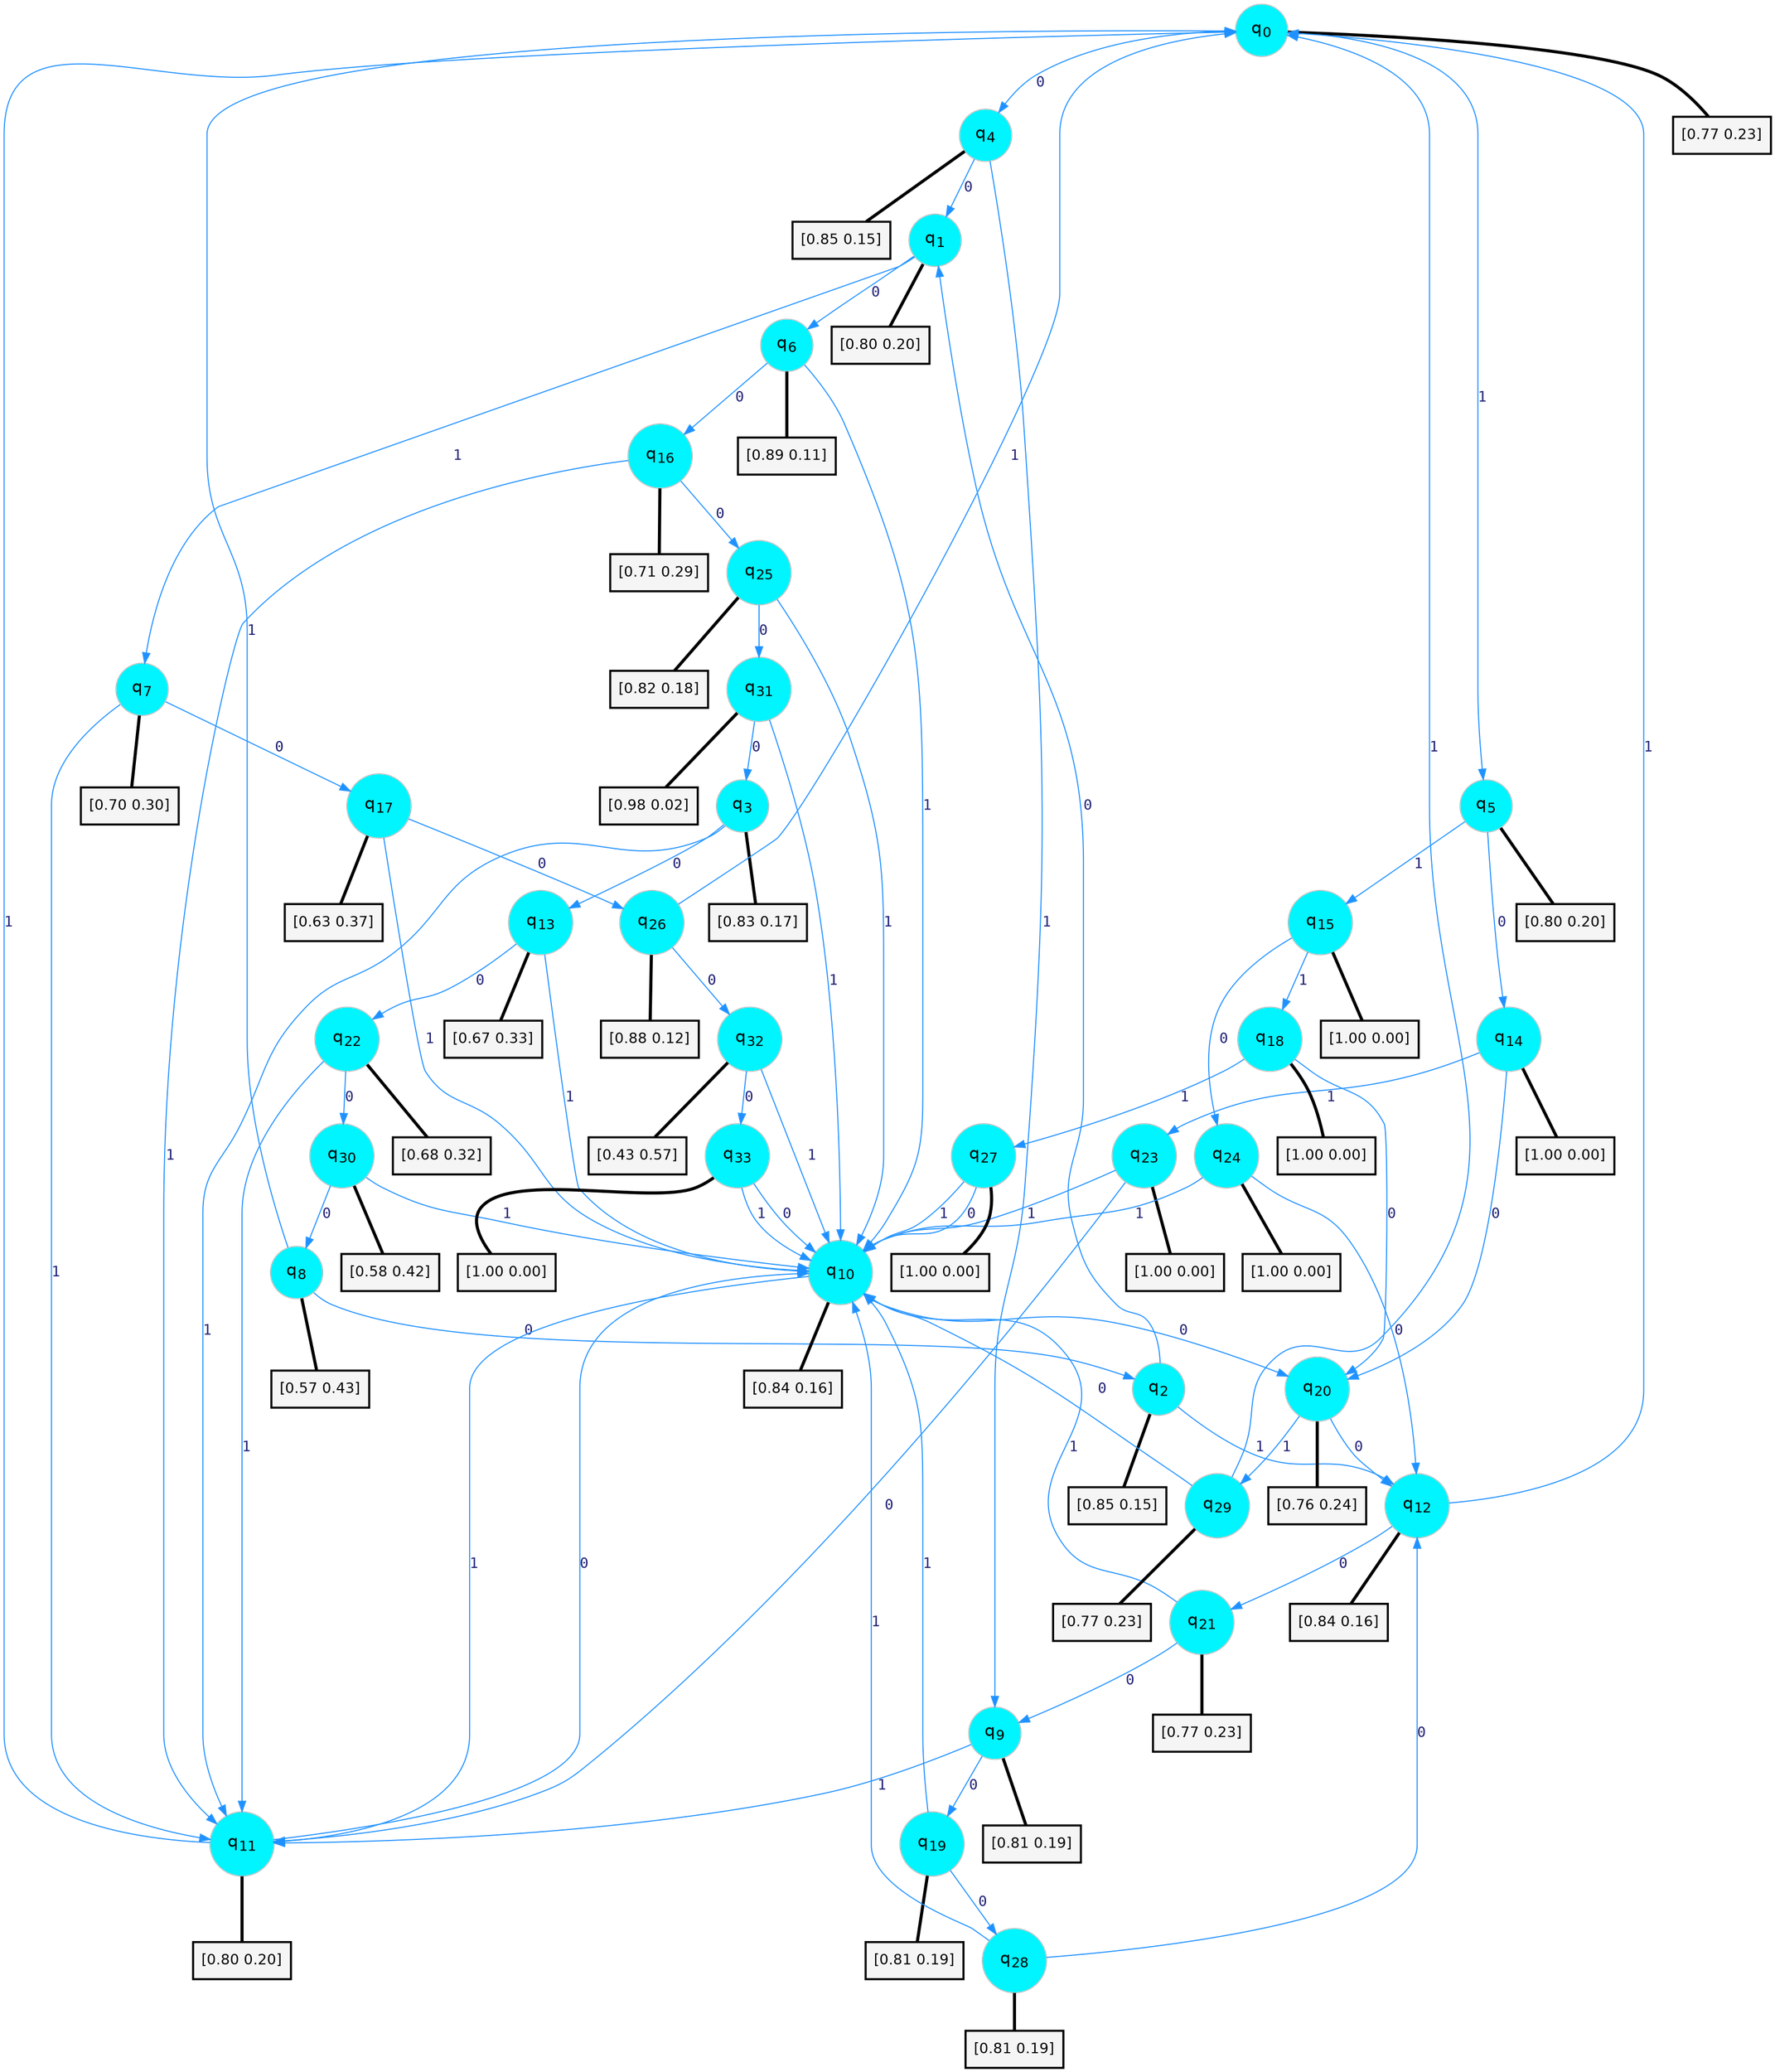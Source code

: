 digraph G {
graph [
bgcolor=transparent, dpi=300, rankdir=TD, size="40,25"];
node [
color=gray, fillcolor=turquoise1, fontcolor=black, fontname=Helvetica, fontsize=16, fontweight=bold, shape=circle, style=filled];
edge [
arrowsize=1, color=dodgerblue1, fontcolor=midnightblue, fontname=courier, fontweight=bold, penwidth=1, style=solid, weight=20];
0[label=<q<SUB>0</SUB>>];
1[label=<q<SUB>1</SUB>>];
2[label=<q<SUB>2</SUB>>];
3[label=<q<SUB>3</SUB>>];
4[label=<q<SUB>4</SUB>>];
5[label=<q<SUB>5</SUB>>];
6[label=<q<SUB>6</SUB>>];
7[label=<q<SUB>7</SUB>>];
8[label=<q<SUB>8</SUB>>];
9[label=<q<SUB>9</SUB>>];
10[label=<q<SUB>10</SUB>>];
11[label=<q<SUB>11</SUB>>];
12[label=<q<SUB>12</SUB>>];
13[label=<q<SUB>13</SUB>>];
14[label=<q<SUB>14</SUB>>];
15[label=<q<SUB>15</SUB>>];
16[label=<q<SUB>16</SUB>>];
17[label=<q<SUB>17</SUB>>];
18[label=<q<SUB>18</SUB>>];
19[label=<q<SUB>19</SUB>>];
20[label=<q<SUB>20</SUB>>];
21[label=<q<SUB>21</SUB>>];
22[label=<q<SUB>22</SUB>>];
23[label=<q<SUB>23</SUB>>];
24[label=<q<SUB>24</SUB>>];
25[label=<q<SUB>25</SUB>>];
26[label=<q<SUB>26</SUB>>];
27[label=<q<SUB>27</SUB>>];
28[label=<q<SUB>28</SUB>>];
29[label=<q<SUB>29</SUB>>];
30[label=<q<SUB>30</SUB>>];
31[label=<q<SUB>31</SUB>>];
32[label=<q<SUB>32</SUB>>];
33[label=<q<SUB>33</SUB>>];
34[label="[0.77 0.23]", shape=box,fontcolor=black, fontname=Helvetica, fontsize=14, penwidth=2, fillcolor=whitesmoke,color=black];
35[label="[0.80 0.20]", shape=box,fontcolor=black, fontname=Helvetica, fontsize=14, penwidth=2, fillcolor=whitesmoke,color=black];
36[label="[0.85 0.15]", shape=box,fontcolor=black, fontname=Helvetica, fontsize=14, penwidth=2, fillcolor=whitesmoke,color=black];
37[label="[0.83 0.17]", shape=box,fontcolor=black, fontname=Helvetica, fontsize=14, penwidth=2, fillcolor=whitesmoke,color=black];
38[label="[0.85 0.15]", shape=box,fontcolor=black, fontname=Helvetica, fontsize=14, penwidth=2, fillcolor=whitesmoke,color=black];
39[label="[0.80 0.20]", shape=box,fontcolor=black, fontname=Helvetica, fontsize=14, penwidth=2, fillcolor=whitesmoke,color=black];
40[label="[0.89 0.11]", shape=box,fontcolor=black, fontname=Helvetica, fontsize=14, penwidth=2, fillcolor=whitesmoke,color=black];
41[label="[0.70 0.30]", shape=box,fontcolor=black, fontname=Helvetica, fontsize=14, penwidth=2, fillcolor=whitesmoke,color=black];
42[label="[0.57 0.43]", shape=box,fontcolor=black, fontname=Helvetica, fontsize=14, penwidth=2, fillcolor=whitesmoke,color=black];
43[label="[0.81 0.19]", shape=box,fontcolor=black, fontname=Helvetica, fontsize=14, penwidth=2, fillcolor=whitesmoke,color=black];
44[label="[0.84 0.16]", shape=box,fontcolor=black, fontname=Helvetica, fontsize=14, penwidth=2, fillcolor=whitesmoke,color=black];
45[label="[0.80 0.20]", shape=box,fontcolor=black, fontname=Helvetica, fontsize=14, penwidth=2, fillcolor=whitesmoke,color=black];
46[label="[0.84 0.16]", shape=box,fontcolor=black, fontname=Helvetica, fontsize=14, penwidth=2, fillcolor=whitesmoke,color=black];
47[label="[0.67 0.33]", shape=box,fontcolor=black, fontname=Helvetica, fontsize=14, penwidth=2, fillcolor=whitesmoke,color=black];
48[label="[1.00 0.00]", shape=box,fontcolor=black, fontname=Helvetica, fontsize=14, penwidth=2, fillcolor=whitesmoke,color=black];
49[label="[1.00 0.00]", shape=box,fontcolor=black, fontname=Helvetica, fontsize=14, penwidth=2, fillcolor=whitesmoke,color=black];
50[label="[0.71 0.29]", shape=box,fontcolor=black, fontname=Helvetica, fontsize=14, penwidth=2, fillcolor=whitesmoke,color=black];
51[label="[0.63 0.37]", shape=box,fontcolor=black, fontname=Helvetica, fontsize=14, penwidth=2, fillcolor=whitesmoke,color=black];
52[label="[1.00 0.00]", shape=box,fontcolor=black, fontname=Helvetica, fontsize=14, penwidth=2, fillcolor=whitesmoke,color=black];
53[label="[0.81 0.19]", shape=box,fontcolor=black, fontname=Helvetica, fontsize=14, penwidth=2, fillcolor=whitesmoke,color=black];
54[label="[0.76 0.24]", shape=box,fontcolor=black, fontname=Helvetica, fontsize=14, penwidth=2, fillcolor=whitesmoke,color=black];
55[label="[0.77 0.23]", shape=box,fontcolor=black, fontname=Helvetica, fontsize=14, penwidth=2, fillcolor=whitesmoke,color=black];
56[label="[0.68 0.32]", shape=box,fontcolor=black, fontname=Helvetica, fontsize=14, penwidth=2, fillcolor=whitesmoke,color=black];
57[label="[1.00 0.00]", shape=box,fontcolor=black, fontname=Helvetica, fontsize=14, penwidth=2, fillcolor=whitesmoke,color=black];
58[label="[1.00 0.00]", shape=box,fontcolor=black, fontname=Helvetica, fontsize=14, penwidth=2, fillcolor=whitesmoke,color=black];
59[label="[0.82 0.18]", shape=box,fontcolor=black, fontname=Helvetica, fontsize=14, penwidth=2, fillcolor=whitesmoke,color=black];
60[label="[0.88 0.12]", shape=box,fontcolor=black, fontname=Helvetica, fontsize=14, penwidth=2, fillcolor=whitesmoke,color=black];
61[label="[1.00 0.00]", shape=box,fontcolor=black, fontname=Helvetica, fontsize=14, penwidth=2, fillcolor=whitesmoke,color=black];
62[label="[0.81 0.19]", shape=box,fontcolor=black, fontname=Helvetica, fontsize=14, penwidth=2, fillcolor=whitesmoke,color=black];
63[label="[0.77 0.23]", shape=box,fontcolor=black, fontname=Helvetica, fontsize=14, penwidth=2, fillcolor=whitesmoke,color=black];
64[label="[0.58 0.42]", shape=box,fontcolor=black, fontname=Helvetica, fontsize=14, penwidth=2, fillcolor=whitesmoke,color=black];
65[label="[0.98 0.02]", shape=box,fontcolor=black, fontname=Helvetica, fontsize=14, penwidth=2, fillcolor=whitesmoke,color=black];
66[label="[0.43 0.57]", shape=box,fontcolor=black, fontname=Helvetica, fontsize=14, penwidth=2, fillcolor=whitesmoke,color=black];
67[label="[1.00 0.00]", shape=box,fontcolor=black, fontname=Helvetica, fontsize=14, penwidth=2, fillcolor=whitesmoke,color=black];
0->4 [label=0];
0->5 [label=1];
0->34 [arrowhead=none, penwidth=3,color=black];
1->6 [label=0];
1->7 [label=1];
1->35 [arrowhead=none, penwidth=3,color=black];
2->1 [label=0];
2->12 [label=1];
2->36 [arrowhead=none, penwidth=3,color=black];
3->13 [label=0];
3->11 [label=1];
3->37 [arrowhead=none, penwidth=3,color=black];
4->1 [label=0];
4->9 [label=1];
4->38 [arrowhead=none, penwidth=3,color=black];
5->14 [label=0];
5->15 [label=1];
5->39 [arrowhead=none, penwidth=3,color=black];
6->16 [label=0];
6->10 [label=1];
6->40 [arrowhead=none, penwidth=3,color=black];
7->17 [label=0];
7->11 [label=1];
7->41 [arrowhead=none, penwidth=3,color=black];
8->2 [label=0];
8->0 [label=1];
8->42 [arrowhead=none, penwidth=3,color=black];
9->19 [label=0];
9->11 [label=1];
9->43 [arrowhead=none, penwidth=3,color=black];
10->20 [label=0];
10->11 [label=1];
10->44 [arrowhead=none, penwidth=3,color=black];
11->10 [label=0];
11->0 [label=1];
11->45 [arrowhead=none, penwidth=3,color=black];
12->21 [label=0];
12->0 [label=1];
12->46 [arrowhead=none, penwidth=3,color=black];
13->22 [label=0];
13->10 [label=1];
13->47 [arrowhead=none, penwidth=3,color=black];
14->20 [label=0];
14->23 [label=1];
14->48 [arrowhead=none, penwidth=3,color=black];
15->24 [label=0];
15->18 [label=1];
15->49 [arrowhead=none, penwidth=3,color=black];
16->25 [label=0];
16->11 [label=1];
16->50 [arrowhead=none, penwidth=3,color=black];
17->26 [label=0];
17->10 [label=1];
17->51 [arrowhead=none, penwidth=3,color=black];
18->20 [label=0];
18->27 [label=1];
18->52 [arrowhead=none, penwidth=3,color=black];
19->28 [label=0];
19->10 [label=1];
19->53 [arrowhead=none, penwidth=3,color=black];
20->12 [label=0];
20->29 [label=1];
20->54 [arrowhead=none, penwidth=3,color=black];
21->9 [label=0];
21->10 [label=1];
21->55 [arrowhead=none, penwidth=3,color=black];
22->30 [label=0];
22->11 [label=1];
22->56 [arrowhead=none, penwidth=3,color=black];
23->11 [label=0];
23->10 [label=1];
23->57 [arrowhead=none, penwidth=3,color=black];
24->12 [label=0];
24->10 [label=1];
24->58 [arrowhead=none, penwidth=3,color=black];
25->31 [label=0];
25->10 [label=1];
25->59 [arrowhead=none, penwidth=3,color=black];
26->32 [label=0];
26->0 [label=1];
26->60 [arrowhead=none, penwidth=3,color=black];
27->10 [label=0];
27->10 [label=1];
27->61 [arrowhead=none, penwidth=3,color=black];
28->12 [label=0];
28->10 [label=1];
28->62 [arrowhead=none, penwidth=3,color=black];
29->10 [label=0];
29->0 [label=1];
29->63 [arrowhead=none, penwidth=3,color=black];
30->8 [label=0];
30->10 [label=1];
30->64 [arrowhead=none, penwidth=3,color=black];
31->3 [label=0];
31->10 [label=1];
31->65 [arrowhead=none, penwidth=3,color=black];
32->33 [label=0];
32->10 [label=1];
32->66 [arrowhead=none, penwidth=3,color=black];
33->10 [label=0];
33->10 [label=1];
33->67 [arrowhead=none, penwidth=3,color=black];
}
